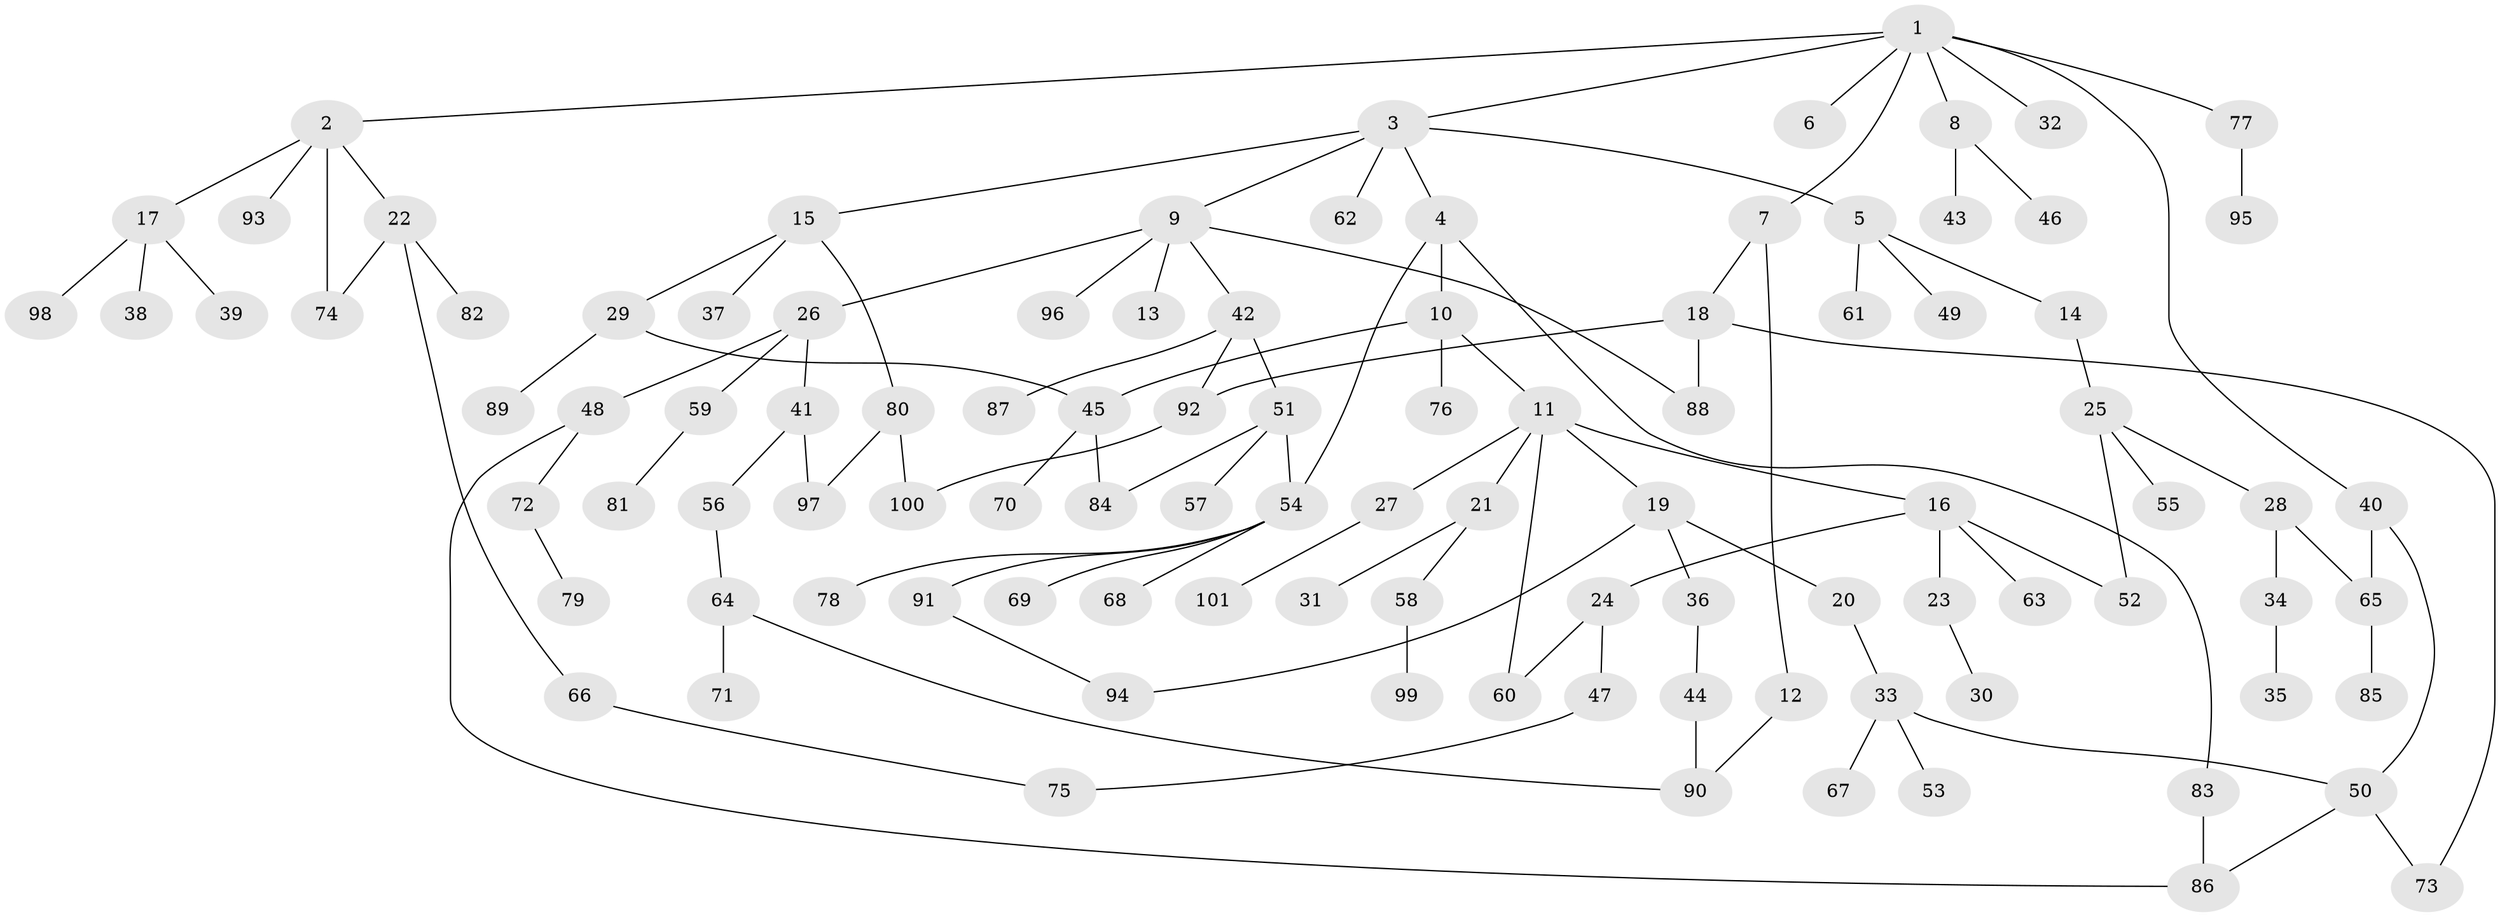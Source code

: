 // Generated by graph-tools (version 1.1) at 2025/01/03/09/25 03:01:11]
// undirected, 101 vertices, 119 edges
graph export_dot {
graph [start="1"]
  node [color=gray90,style=filled];
  1;
  2;
  3;
  4;
  5;
  6;
  7;
  8;
  9;
  10;
  11;
  12;
  13;
  14;
  15;
  16;
  17;
  18;
  19;
  20;
  21;
  22;
  23;
  24;
  25;
  26;
  27;
  28;
  29;
  30;
  31;
  32;
  33;
  34;
  35;
  36;
  37;
  38;
  39;
  40;
  41;
  42;
  43;
  44;
  45;
  46;
  47;
  48;
  49;
  50;
  51;
  52;
  53;
  54;
  55;
  56;
  57;
  58;
  59;
  60;
  61;
  62;
  63;
  64;
  65;
  66;
  67;
  68;
  69;
  70;
  71;
  72;
  73;
  74;
  75;
  76;
  77;
  78;
  79;
  80;
  81;
  82;
  83;
  84;
  85;
  86;
  87;
  88;
  89;
  90;
  91;
  92;
  93;
  94;
  95;
  96;
  97;
  98;
  99;
  100;
  101;
  1 -- 2;
  1 -- 3;
  1 -- 6;
  1 -- 7;
  1 -- 8;
  1 -- 32;
  1 -- 40;
  1 -- 77;
  2 -- 17;
  2 -- 22;
  2 -- 74;
  2 -- 93;
  3 -- 4;
  3 -- 5;
  3 -- 9;
  3 -- 15;
  3 -- 62;
  4 -- 10;
  4 -- 54;
  4 -- 83;
  5 -- 14;
  5 -- 49;
  5 -- 61;
  7 -- 12;
  7 -- 18;
  8 -- 43;
  8 -- 46;
  9 -- 13;
  9 -- 26;
  9 -- 42;
  9 -- 96;
  9 -- 88;
  10 -- 11;
  10 -- 45;
  10 -- 76;
  11 -- 16;
  11 -- 19;
  11 -- 21;
  11 -- 27;
  11 -- 60;
  12 -- 90;
  14 -- 25;
  15 -- 29;
  15 -- 37;
  15 -- 80;
  16 -- 23;
  16 -- 24;
  16 -- 52;
  16 -- 63;
  17 -- 38;
  17 -- 39;
  17 -- 98;
  18 -- 73;
  18 -- 88;
  18 -- 92;
  19 -- 20;
  19 -- 36;
  19 -- 94;
  20 -- 33;
  21 -- 31;
  21 -- 58;
  22 -- 66;
  22 -- 82;
  22 -- 74;
  23 -- 30;
  24 -- 47;
  24 -- 60;
  25 -- 28;
  25 -- 55;
  25 -- 52;
  26 -- 41;
  26 -- 48;
  26 -- 59;
  27 -- 101;
  28 -- 34;
  28 -- 65;
  29 -- 89;
  29 -- 45;
  33 -- 50;
  33 -- 53;
  33 -- 67;
  34 -- 35;
  36 -- 44;
  40 -- 65;
  40 -- 50;
  41 -- 56;
  41 -- 97;
  42 -- 51;
  42 -- 87;
  42 -- 92;
  44 -- 90;
  45 -- 70;
  45 -- 84;
  47 -- 75;
  48 -- 72;
  48 -- 86;
  50 -- 86;
  50 -- 73;
  51 -- 57;
  51 -- 84;
  51 -- 54;
  54 -- 68;
  54 -- 69;
  54 -- 78;
  54 -- 91;
  56 -- 64;
  58 -- 99;
  59 -- 81;
  64 -- 71;
  64 -- 90;
  65 -- 85;
  66 -- 75;
  72 -- 79;
  77 -- 95;
  80 -- 100;
  80 -- 97;
  83 -- 86;
  91 -- 94;
  92 -- 100;
}

